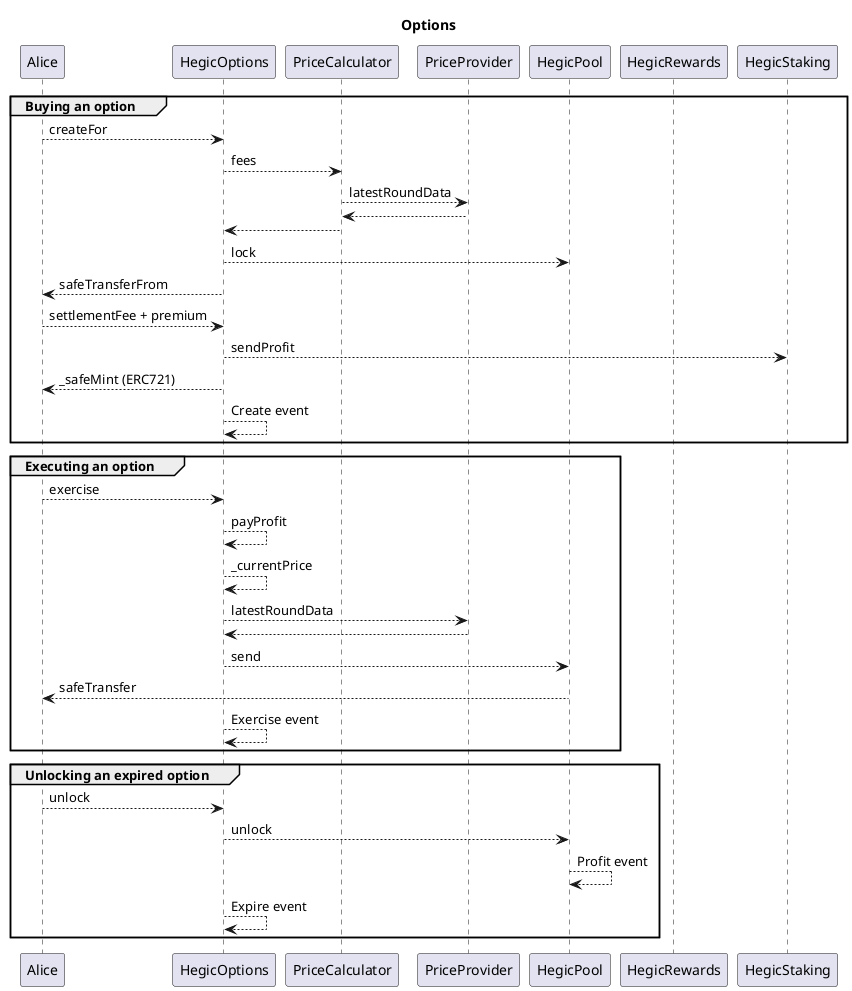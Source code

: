 @startuml

title Options
participant Alice
participant HegicOptions
participant PriceCalculator
participant PriceProvider
participant HegicPool
participant HegicRewards
participant HegicStaking

group Buying an option
Alice --> HegicOptions: createFor
HegicOptions --> PriceCalculator: fees
PriceCalculator --> PriceProvider: latestRoundData
PriceCalculator <-- PriceProvider
PriceCalculator --> HegicOptions

HegicOptions --> HegicPool: lock
Alice <-- HegicOptions: safeTransferFrom
Alice --> HegicOptions: settlementFee + premium
HegicOptions --> HegicStaking: sendProfit
HegicOptions --> Alice: _safeMint (ERC721)
HegicOptions --> HegicOptions: Create event
end

group Executing an option
Alice --> HegicOptions: exercise
HegicOptions --> HegicOptions: payProfit
HegicOptions --> HegicOptions: _currentPrice
HegicOptions --> PriceProvider: latestRoundData
HegicOptions <-- PriceProvider
HegicOptions --> HegicPool: send
HegicPool --> Alice: safeTransfer
HegicOptions --> HegicOptions: Exercise event
end

group Unlocking an expired option
Alice --> HegicOptions: unlock
HegicOptions --> HegicPool: unlock
HegicPool --> HegicPool: Profit event
HegicOptions --> HegicOptions: Expire event
end

@enduml